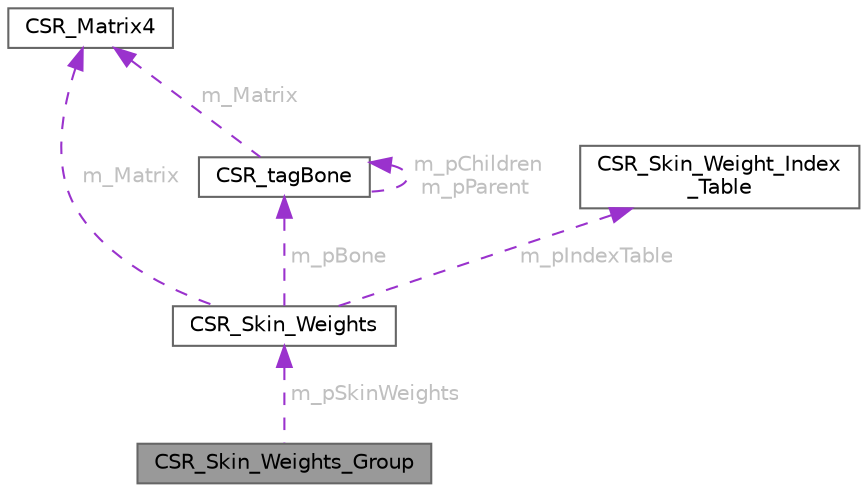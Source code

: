 digraph "CSR_Skin_Weights_Group"
{
 // LATEX_PDF_SIZE
  bgcolor="transparent";
  edge [fontname=Helvetica,fontsize=10,labelfontname=Helvetica,labelfontsize=10];
  node [fontname=Helvetica,fontsize=10,shape=box,height=0.2,width=0.4];
  Node1 [id="Node000001",label="CSR_Skin_Weights_Group",height=0.2,width=0.4,color="gray40", fillcolor="grey60", style="filled", fontcolor="black",tooltip=" "];
  Node2 -> Node1 [id="edge1_Node000001_Node000002",dir="back",color="darkorchid3",style="dashed",tooltip=" ",label=" m_pSkinWeights",fontcolor="grey" ];
  Node2 [id="Node000002",label="CSR_Skin_Weights",height=0.2,width=0.4,color="gray40", fillcolor="white", style="filled",URL="$struct_c_s_r___skin___weights.html",tooltip=" "];
  Node3 -> Node2 [id="edge2_Node000002_Node000003",dir="back",color="darkorchid3",style="dashed",tooltip=" ",label=" m_pBone",fontcolor="grey" ];
  Node3 [id="Node000003",label="CSR_tagBone",height=0.2,width=0.4,color="gray40", fillcolor="white", style="filled",URL="$struct_c_s_r__tag_bone.html",tooltip=" "];
  Node4 -> Node3 [id="edge3_Node000003_Node000004",dir="back",color="darkorchid3",style="dashed",tooltip=" ",label=" m_Matrix",fontcolor="grey" ];
  Node4 [id="Node000004",label="CSR_Matrix4",height=0.2,width=0.4,color="gray40", fillcolor="white", style="filled",URL="$struct_c_s_r___matrix4.html",tooltip=" "];
  Node3 -> Node3 [id="edge4_Node000003_Node000003",dir="back",color="darkorchid3",style="dashed",tooltip=" ",label=" m_pChildren\nm_pParent",fontcolor="grey" ];
  Node4 -> Node2 [id="edge5_Node000002_Node000004",dir="back",color="darkorchid3",style="dashed",tooltip=" ",label=" m_Matrix",fontcolor="grey" ];
  Node5 -> Node2 [id="edge6_Node000002_Node000005",dir="back",color="darkorchid3",style="dashed",tooltip=" ",label=" m_pIndexTable",fontcolor="grey" ];
  Node5 [id="Node000005",label="CSR_Skin_Weight_Index\l_Table",height=0.2,width=0.4,color="gray40", fillcolor="white", style="filled",URL="$struct_c_s_r___skin___weight___index___table.html",tooltip=" "];
}
